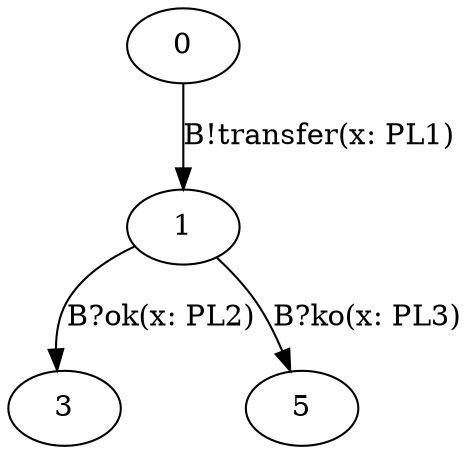 digraph C {
  0;
  1;
  3;
  5;
  
  
  0 -> 1 [label="B!transfer(x: PL1)", ];
  1 -> 3 [label="B?ok(x: PL2)", ];
  1 -> 5 [label="B?ko(x: PL3)", ];
  
  }

